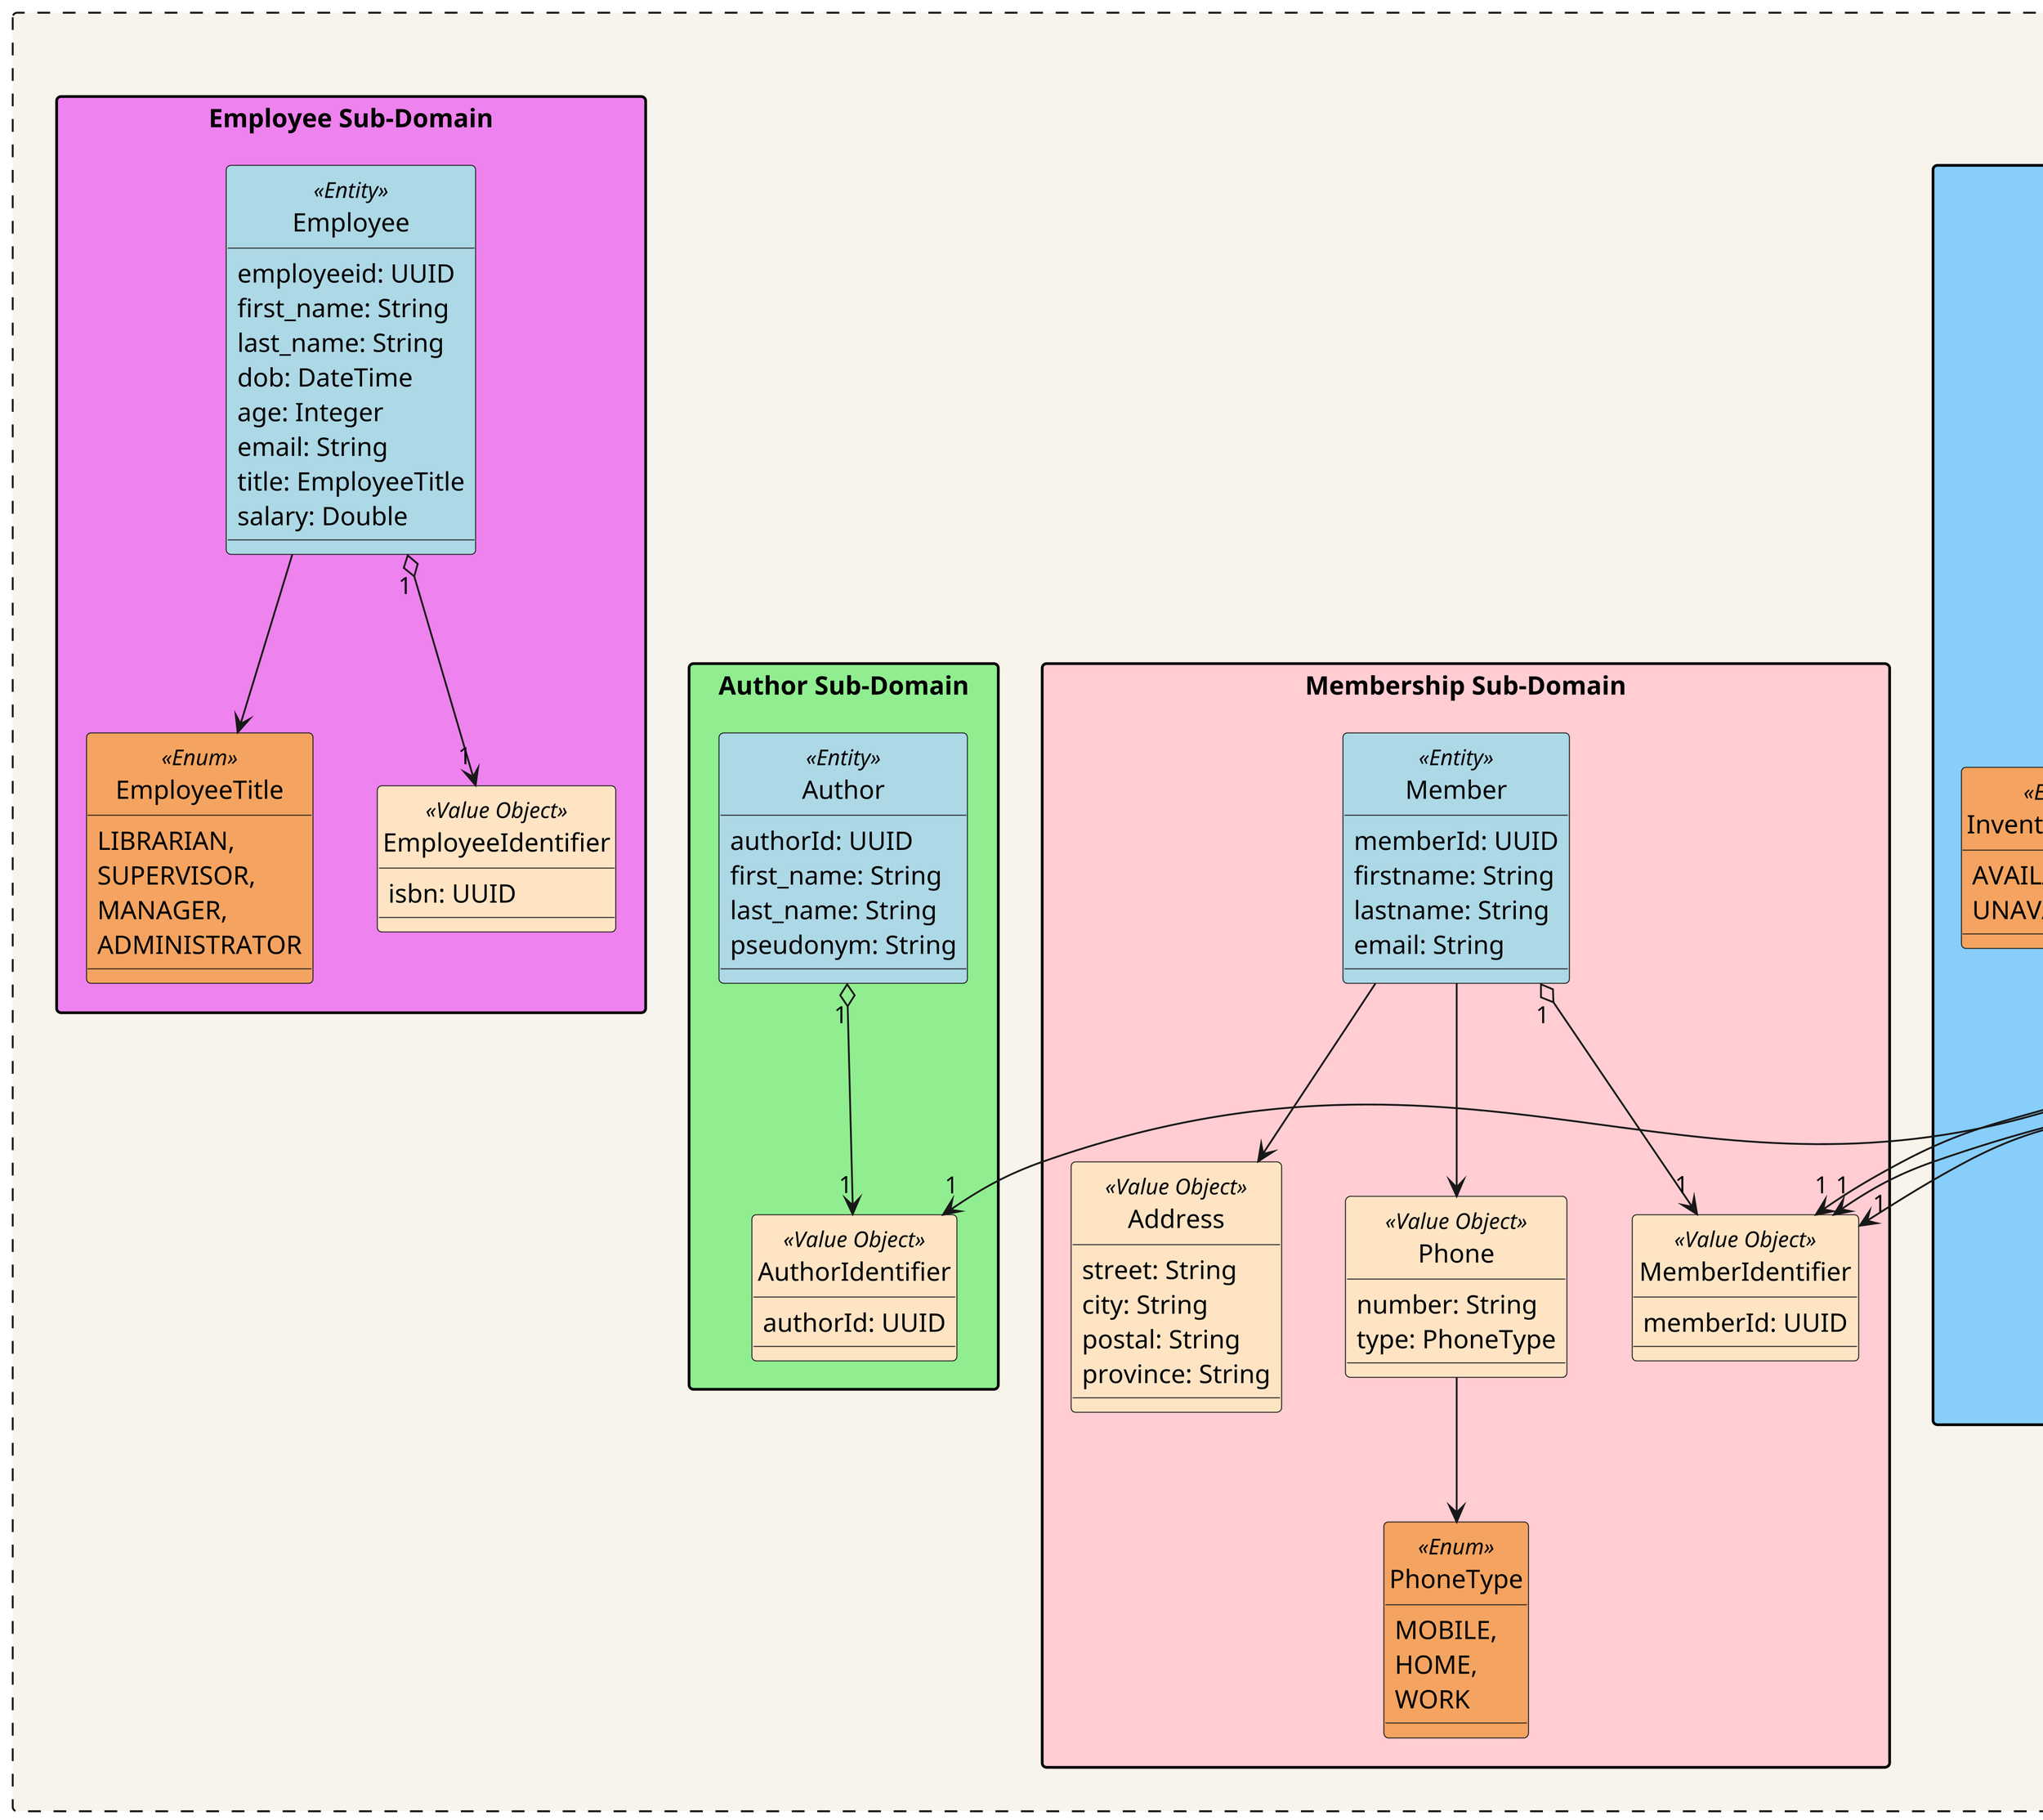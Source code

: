 @startuml
hide circle

top to bottom direction

!define ENTITY(entityName) entity entityName << Entity >>
!define AGGREGATE(aggregateName) entity aggregateName << Aggregate >>
!define AGGREGATE_ROOT(aggregateRootName) entity aggregateRootName << Aggregate Root >>
!define VALUE_OBJECT(valueObjectName) class valueObjectName << Value Object >>
!define ENUM(enumName) class enumName << Enum >>
!pragma useVerticalIf on

skinparam dpi 350
skinparam packageStyle rectangle

skinparam rectangle {
    BackgroundColor #f7f4eb
    BorderColor Black
}
rectangle "Library Management" as BoundedContextSocialMedia #line.dashed {
    package "Membership Sub-Domain" #FFCDD2 {
        ENTITY(Member) #lightblue {
            memberId: UUID
            firstname: String
            lastname: String
            email: String
        }

        VALUE_OBJECT(Address) #Bisque {
            street: String
            city: String
            postal: String
            province: String
        }

        VALUE_OBJECT(Phone) #Bisque {
            number: String
            type: PhoneType
        }

        ENUM(PhoneType) #SandyBrown {
            MOBILE,
            HOME,
            WORK
        }

        VALUE_OBJECT(MemberIdentifier) #Bisque {
            memberId: UUID
        }

        Member "1" o--> "1" MemberIdentifier
        Member --> Address
        Member --> Phone

        Phone --> PhoneType
    }

    package "Author Sub-Domain" #LightGreen {
        ENTITY(Author) #lightblue {
            authorId: UUID
            first_name: String
            last_name: String
            pseudonym: String
        }

        VALUE_OBJECT(AuthorIdentifier) #Bisque {
            authorId: UUID
        }

        Author "1" o--> "1" AuthorIdentifier
    }

    package "Transaction Sub-Domain" #Wheat {
        ENTITY(Transaction) #lightblue {
            transactionId: UUID
            transactionDate: DateTime
            memberId: UUID
            bookId: UUID
            status: TransactionStatus
        }

        VALUE_OBJECT(TransactionDate) #Bisque {
            date: DateTime
        }

        VALUE_OBJECT(TransactionIdentifier) #Bisque {
            transactionId: UUID
        }

        VALUE_OBJECT(Payment) #Bisque {
            method: PaymentMethod
            currency: PaymentCurrency
            amount: Double
        }

        ENUM(PaymentCurrency) #SandyBrown {
            CAD,
            USD,
            EUR
        }

        ENUM(PaymentMethod) #SandyBrown {
            DEBIT,
            CREDIT,
            CASH
        }

        ENUM(TransactionStatus) #SandyBrown {
            PENDING,
            COMPLETED,
            CANCELED
        }

        Transaction "1" o--> "1" TransactionIdentifier
        Transaction --> TransactionDate
        Transaction --> TransactionStatus
        Transaction --> Payment

        Payment --> PaymentMethod
        Payment --> PaymentCurrency
    }

    package "Inventory Sub-Domain" #LightSkyBlue {
        AGGREGATE_ROOT(Inventory) #lightblue {
            inventoryId: UUID
            bookId: UUID
            quantity: Integer
            status: InventoryStatus
        }

        VALUE_OBJECT(InventoryIdentifier) #Bisque {
            inventoryId: UUID
        }

        VALUE_OBJECT(BookStock) #Bisque {
            quantity: Integer
        }

        ENUM(InventoryStatus) #SandyBrown {
            AVAILABLE,
            UNAVAILABLE
        }

        ENTITY(Book) #lightblue {
            bookId: UUID
            authoId: UUID
            title: String
            genre: String
            publisher: String
            released: DateTime
            availability: BookStatus
            renter: UUID
        }

        VALUE_OBJECT(BookIdentifier) #Bisque {
            isbn: UUID
        }

        ENUM(BookStatus) #SandyBrown {
            AVAILABLE,
            BORROWED,
            DAMAGED
        }

        Book "1" o--> "1" BookIdentifier
        Book --> BookStatus
        Book "1" o--> "1" MemberIdentifier

        Inventory "1" o--> "1" InventoryIdentifier
        Inventory --> InventoryStatus
        Inventory "1" o--> "1..*" Book
        Inventory --> BookStock
    }

    package "Employee Sub-Domain" #Violet {
        ENTITY(Employee) #lightblue {
            employeeid: UUID
            first_name: String
            last_name: String
            dob: DateTime
            age: Integer
            email: String
            title: EmployeeTitle
            salary: Double
        }

        ENUM(EmployeeTitle) #SandyBrown {
            LIBRARIAN,
            SUPERVISOR,
            MANAGER,
            ADMINISTRATOR
        }

        VALUE_OBJECT(EmployeeIdentifier) #Bisque {
            isbn: UUID
        }

        Employee "1" o--> "1" EmployeeIdentifier
        Employee --> EmployeeTitle
    }

    Book "1" o--> "1" AuthorIdentifier
    Book "1" o--> "*" TransactionIdentifier
    Book "1" o--> "1" MemberIdentifier

    Transaction "1" o--> "1" BookIdentifier
    Transaction "1" o--> "1" MemberIdentifier
}

@enduml